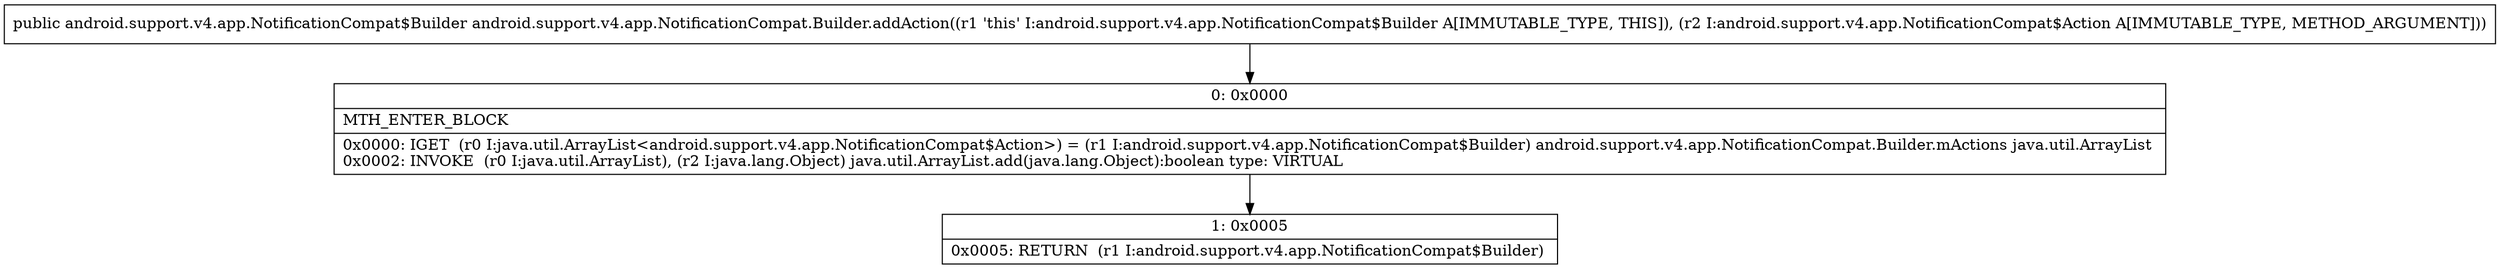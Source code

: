 digraph "CFG forandroid.support.v4.app.NotificationCompat.Builder.addAction(Landroid\/support\/v4\/app\/NotificationCompat$Action;)Landroid\/support\/v4\/app\/NotificationCompat$Builder;" {
Node_0 [shape=record,label="{0\:\ 0x0000|MTH_ENTER_BLOCK\l|0x0000: IGET  (r0 I:java.util.ArrayList\<android.support.v4.app.NotificationCompat$Action\>) = (r1 I:android.support.v4.app.NotificationCompat$Builder) android.support.v4.app.NotificationCompat.Builder.mActions java.util.ArrayList \l0x0002: INVOKE  (r0 I:java.util.ArrayList), (r2 I:java.lang.Object) java.util.ArrayList.add(java.lang.Object):boolean type: VIRTUAL \l}"];
Node_1 [shape=record,label="{1\:\ 0x0005|0x0005: RETURN  (r1 I:android.support.v4.app.NotificationCompat$Builder) \l}"];
MethodNode[shape=record,label="{public android.support.v4.app.NotificationCompat$Builder android.support.v4.app.NotificationCompat.Builder.addAction((r1 'this' I:android.support.v4.app.NotificationCompat$Builder A[IMMUTABLE_TYPE, THIS]), (r2 I:android.support.v4.app.NotificationCompat$Action A[IMMUTABLE_TYPE, METHOD_ARGUMENT])) }"];
MethodNode -> Node_0;
Node_0 -> Node_1;
}

